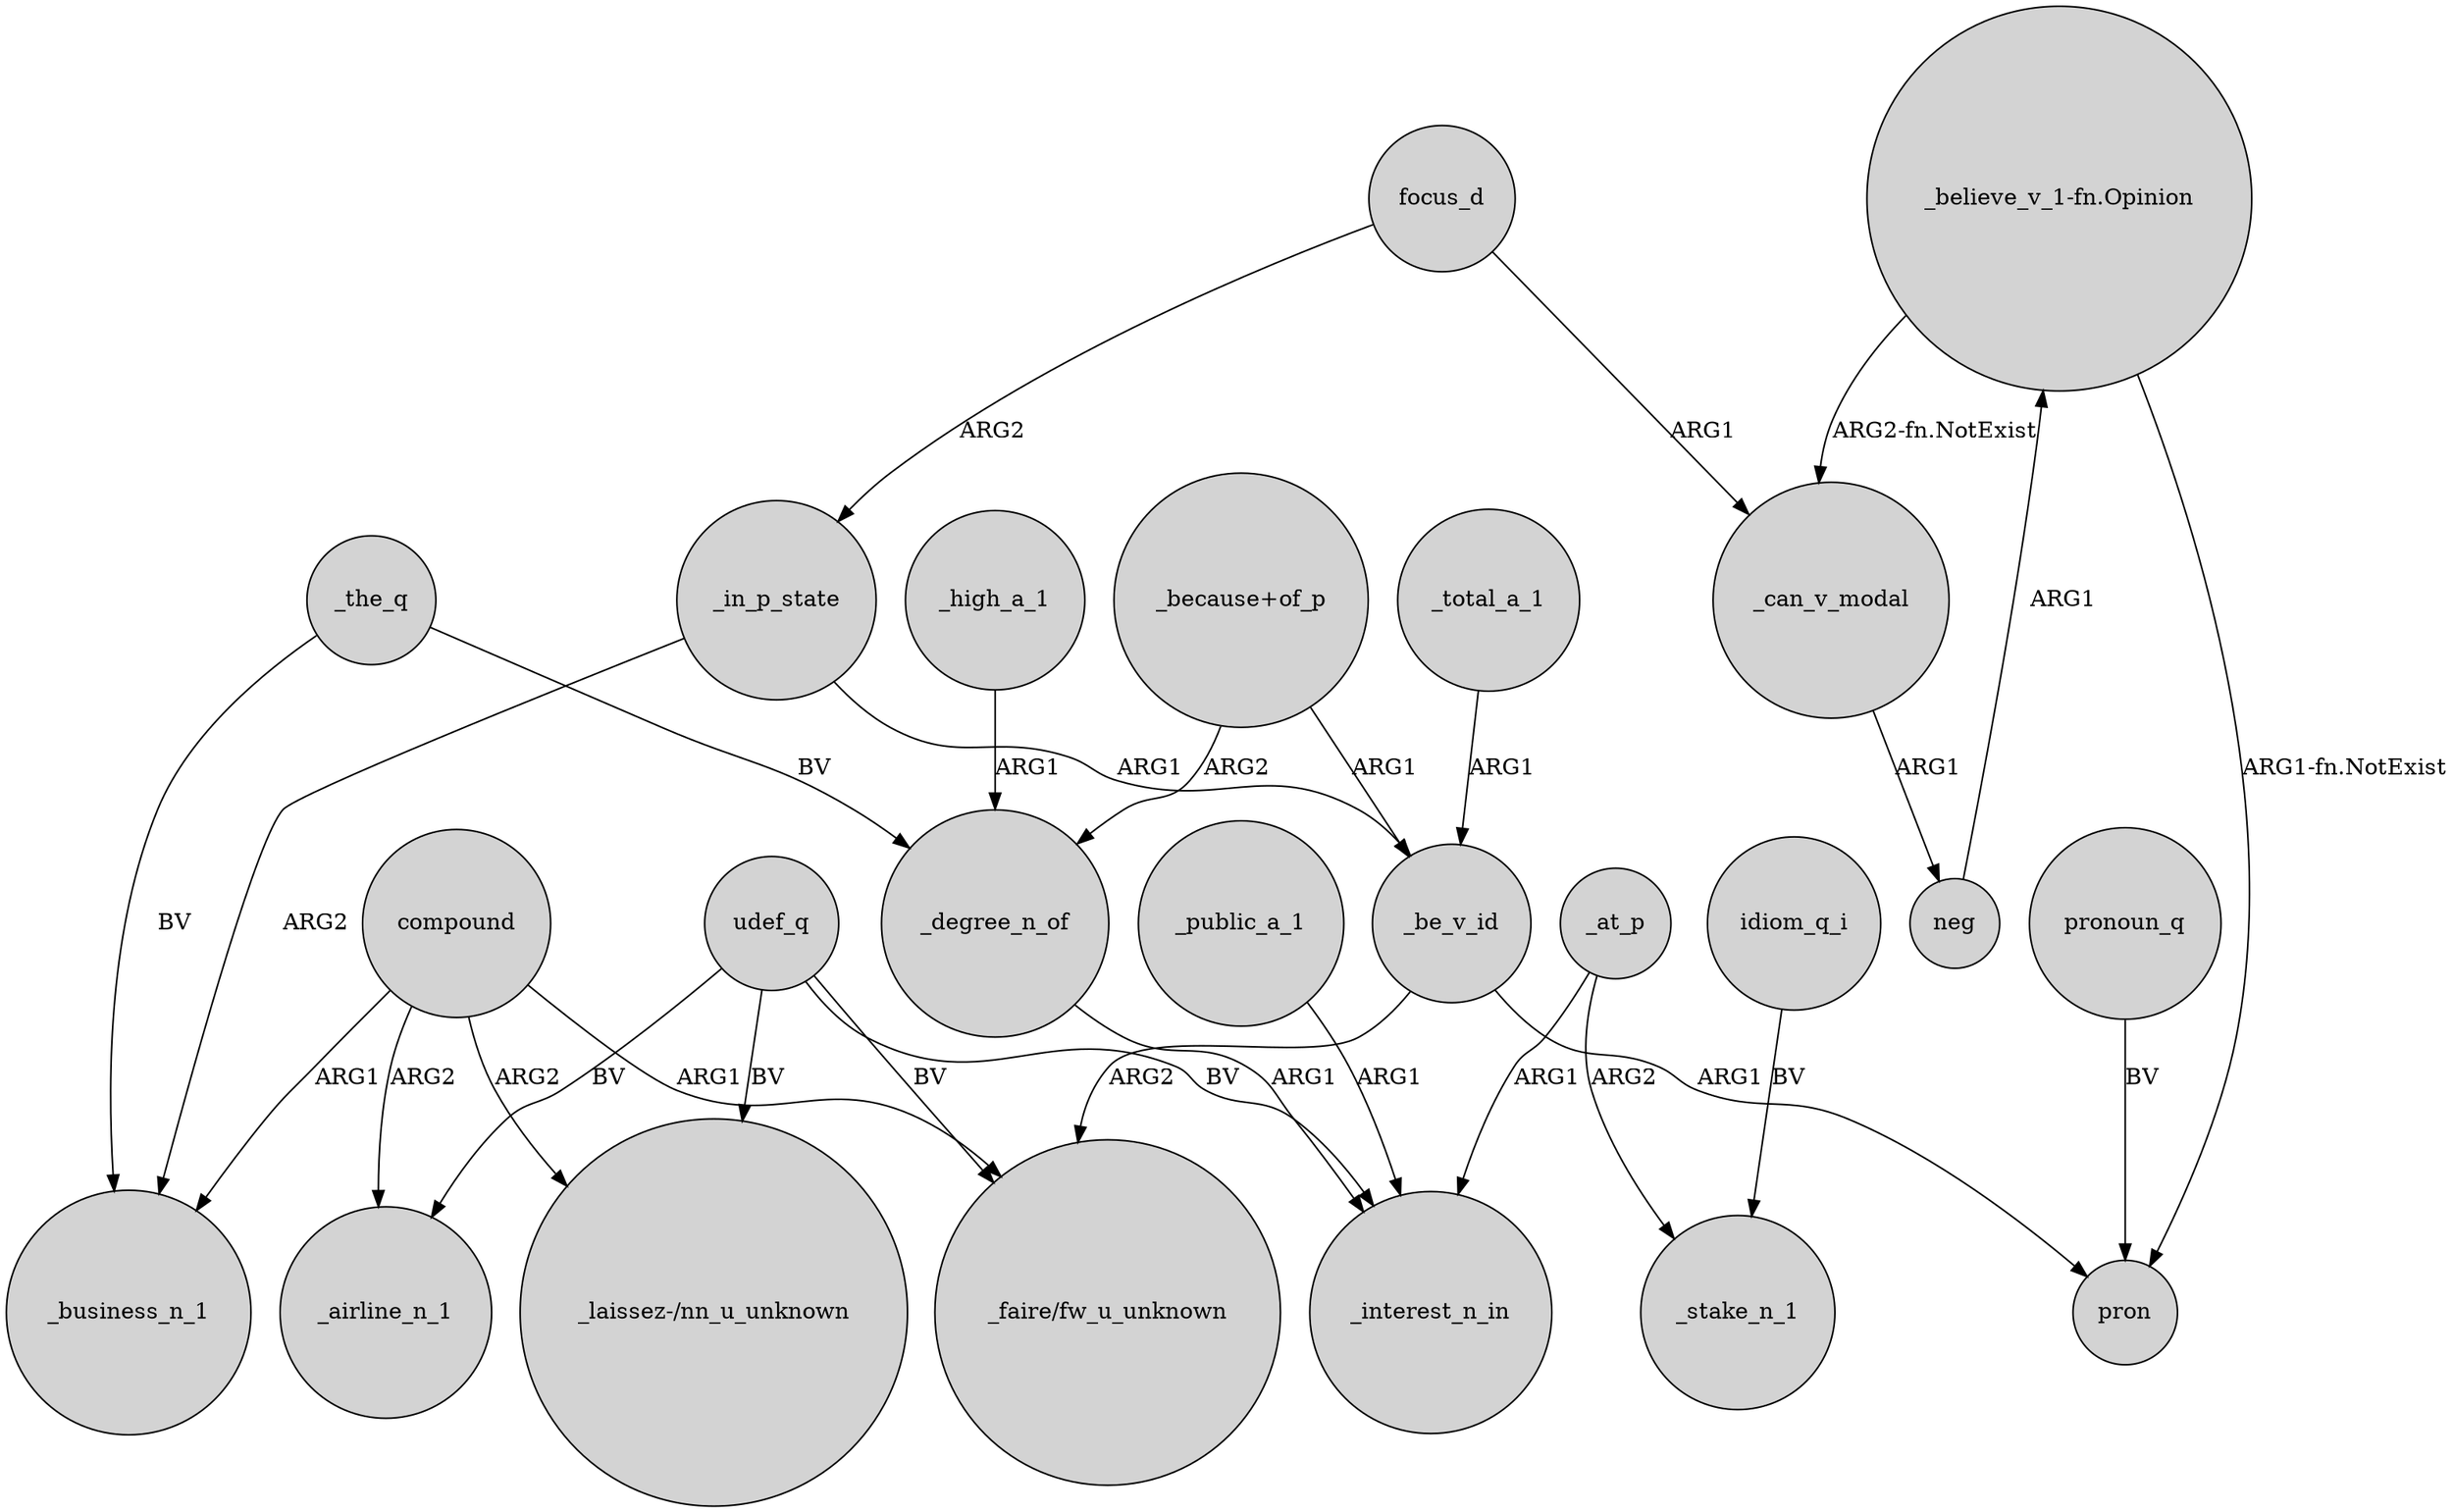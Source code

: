 digraph {
	node [shape=circle style=filled]
	_in_p_state -> _business_n_1 [label=ARG2]
	_the_q -> _business_n_1 [label=BV]
	_high_a_1 -> _degree_n_of [label=ARG1]
	compound -> "_faire/fw_u_unknown" [label=ARG1]
	"_because+of_p" -> _degree_n_of [label=ARG2]
	focus_d -> _in_p_state [label=ARG2]
	udef_q -> "_faire/fw_u_unknown" [label=BV]
	_degree_n_of -> _interest_n_in [label=ARG1]
	_total_a_1 -> _be_v_id [label=ARG1]
	_be_v_id -> "_faire/fw_u_unknown" [label=ARG2]
	_in_p_state -> _be_v_id [label=ARG1]
	udef_q -> _interest_n_in [label=BV]
	_at_p -> _interest_n_in [label=ARG1]
	"_because+of_p" -> _be_v_id [label=ARG1]
	_be_v_id -> pron [label=ARG1]
	idiom_q_i -> _stake_n_1 [label=BV]
	compound -> "_laissez-/nn_u_unknown" [label=ARG2]
	_at_p -> _stake_n_1 [label=ARG2]
	pronoun_q -> pron [label=BV]
	"_believe_v_1-fn.Opinion" -> pron [label="ARG1-fn.NotExist"]
	_public_a_1 -> _interest_n_in [label=ARG1]
	_can_v_modal -> neg [label=ARG1]
	neg -> "_believe_v_1-fn.Opinion" [label=ARG1]
	_the_q -> _degree_n_of [label=BV]
	compound -> _business_n_1 [label=ARG1]
	udef_q -> "_laissez-/nn_u_unknown" [label=BV]
	"_believe_v_1-fn.Opinion" -> _can_v_modal [label="ARG2-fn.NotExist"]
	focus_d -> _can_v_modal [label=ARG1]
	udef_q -> _airline_n_1 [label=BV]
	compound -> _airline_n_1 [label=ARG2]
}
